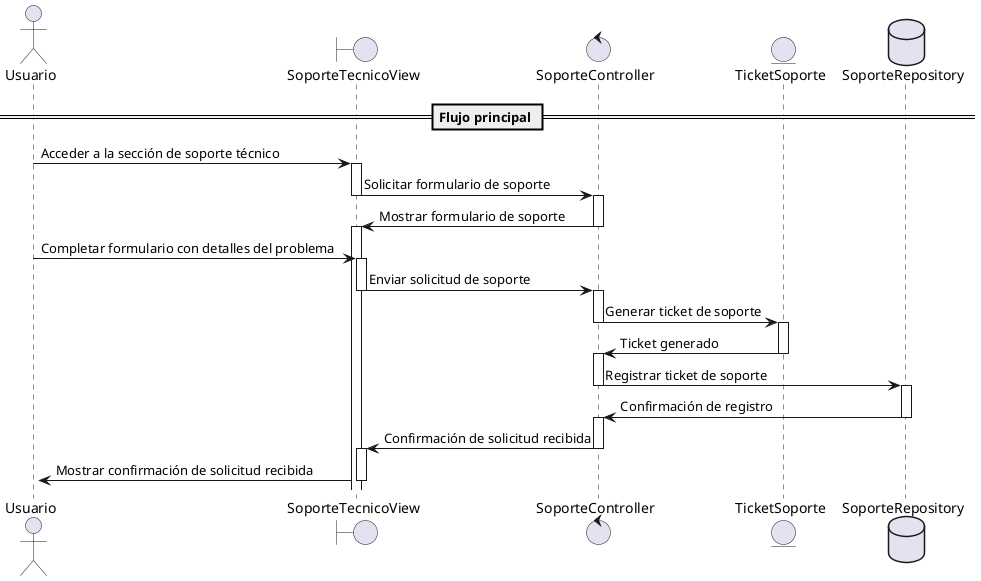 @startuml
actor Usuario
boundary "SoporteTecnicoView" as View
control "SoporteController" as Controller
entity "TicketSoporte" as Ticket
database "SoporteRepository" as Repository

== Flujo principal ==
Usuario -> View --++: Acceder a la sección de soporte técnico
View -> Controller --++: Solicitar formulario de soporte
Controller -> View --++: Mostrar formulario de soporte
Usuario -> View --++: Completar formulario con detalles del problema
View -> Controller --++: Enviar solicitud de soporte
Controller -> Ticket --++: Generar ticket de soporte
Ticket -> Controller --++: Ticket generado
Controller -> Repository --++: Registrar ticket de soporte
Repository -> Controller --++: Confirmación de registro
Controller -> View --++: Confirmación de solicitud recibida
View -> Usuario --++: Mostrar confirmación de solicitud recibida
@enduml
